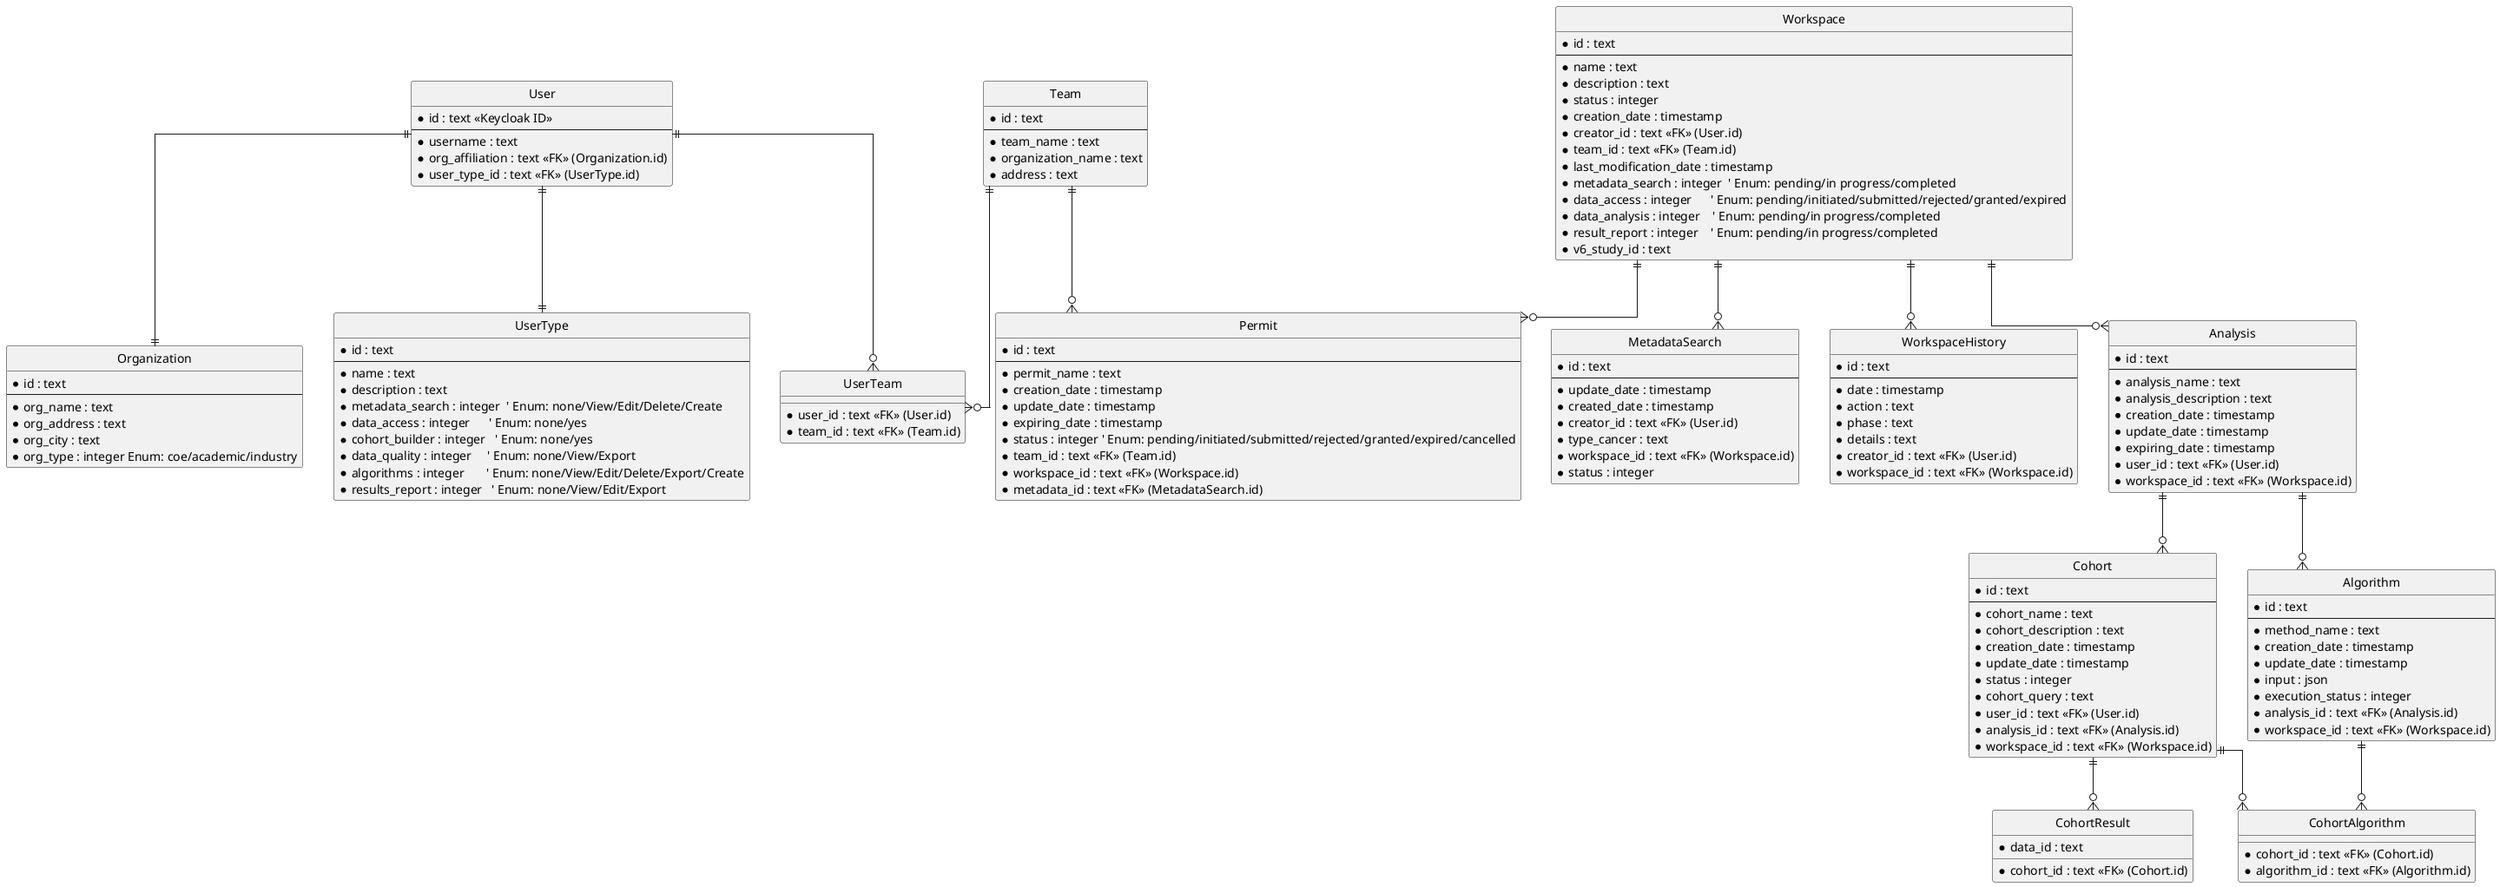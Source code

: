@startuml RavenDB

hide circle
skinparam linetype ortho

' ---- Entities ----
entity User {
    * id : text <<Keycloak ID>>
    --
    * username : text
    * org_affiliation : text <<FK>> (Organization.id)
    * user_type_id : text <<FK>> (UserType.id)
}

entity Team {
    * id : text
    --
    * team_name : text
    * organization_name : text
    * address : text
}

entity UserTeam {
    * user_id : text <<FK>> (User.id)
    * team_id : text <<FK>> (Team.id)
}

entity Organization {
    * id : text
    --
    * org_name : text
    * org_address : text
    * org_city : text
    * org_type : integer Enum: coe/academic/industry
}

entity UserType {
    * id : text
    --
    * name : text
    * description : text
    * metadata_search : integer  ' Enum: none/View/Edit/Delete/Create
    * data_access : integer      ' Enum: none/yes
    * cohort_builder : integer   ' Enum: none/yes
    * data_quality : integer     ' Enum: none/View/Export
    * algorithms : integer       ' Enum: none/View/Edit/Delete/Export/Create
    * results_report : integer   ' Enum: none/View/Edit/Export
}

entity Workspace {
    * id : text
    --
    * name : text
    * description : text
    * status : integer
    * creation_date : timestamp
    * creator_id : text <<FK>> (User.id)
    * team_id : text <<FK>> (Team.id)
    * last_modification_date : timestamp
    * metadata_search : integer  ' Enum: pending/in progress/completed
    * data_access : integer      ' Enum: pending/initiated/submitted/rejected/granted/expired
    * data_analysis : integer    ' Enum: pending/in progress/completed
    * result_report : integer    ' Enum: pending/in progress/completed
    * v6_study_id : text
}

entity Permit {
    * id : text
    --
    * permit_name : text
    * creation_date : timestamp
    * update_date : timestamp
    * expiring_date : timestamp
    * status : integer ' Enum: pending/initiated/submitted/rejected/granted/expired/cancelled
    * team_id : text <<FK>> (Team.id)
    * workspace_id : text <<FK>> (Workspace.id)
    * metadata_id : text <<FK>> (MetadataSearch.id)
}

entity MetadataSearch {
    * id : text
    --
    * update_date : timestamp
    * created_date : timestamp
    * creator_id : text <<FK>> (User.id)
    * type_cancer : text
    * workspace_id : text <<FK>> (Workspace.id)
    * status : integer
}

entity WorkspaceHistory {
    * id : text
    --
    * date : timestamp
    * action : text
    * phase : text
    * details : text
    * creator_id : text <<FK>> (User.id)
    * workspace_id : text <<FK>> (Workspace.id)
}

entity Analysis {
    * id : text
    --
    * analysis_name : text
    * analysis_description : text
    * creation_date : timestamp
    * update_date : timestamp
    * expiring_date : timestamp
    * user_id : text <<FK>> (User.id)
    * workspace_id : text <<FK>> (Workspace.id)
}

entity Cohort {
    * id : text
    --
    * cohort_name : text
    * cohort_description : text
    * creation_date : timestamp
    * update_date : timestamp
    * status : integer
    * cohort_query : text
    * user_id : text <<FK>> (User.id)
    * analysis_id : text <<FK>> (Analysis.id)
    * workspace_id : text <<FK>> (Workspace.id)
}

entity CohortResult {
    * cohort_id : text <<FK>> (Cohort.id)
    * data_id : text
}

entity Algorithm {
    * id : text
    --
    * method_name : text
    * creation_date : timestamp
    * update_date : timestamp
    * input : json
    * execution_status : integer
    * analysis_id : text <<FK>> (Analysis.id)
    * workspace_id : text <<FK>> (Workspace.id)
}

entity CohortAlgorithm {
    * cohort_id : text <<FK>> (Cohort.id)
    * algorithm_id : text <<FK>> (Algorithm.id)
}

' ---- Relationships ----
User ||--|| UserType
User ||--|| Organization
User ||--o{ UserTeam
Team ||--o{ UserTeam
Team ||--o{ Permit
Workspace ||--o{ Analysis
Workspace ||--o{ WorkspaceHistory
Workspace ||--o{ Permit
Workspace ||--o{ MetadataSearch
Analysis ||--o{ Cohort
Analysis ||--o{ Algorithm
Cohort ||--o{ CohortResult
Cohort ||--o{ CohortAlgorithm
Algorithm ||--o{ CohortAlgorithm

@enduml
